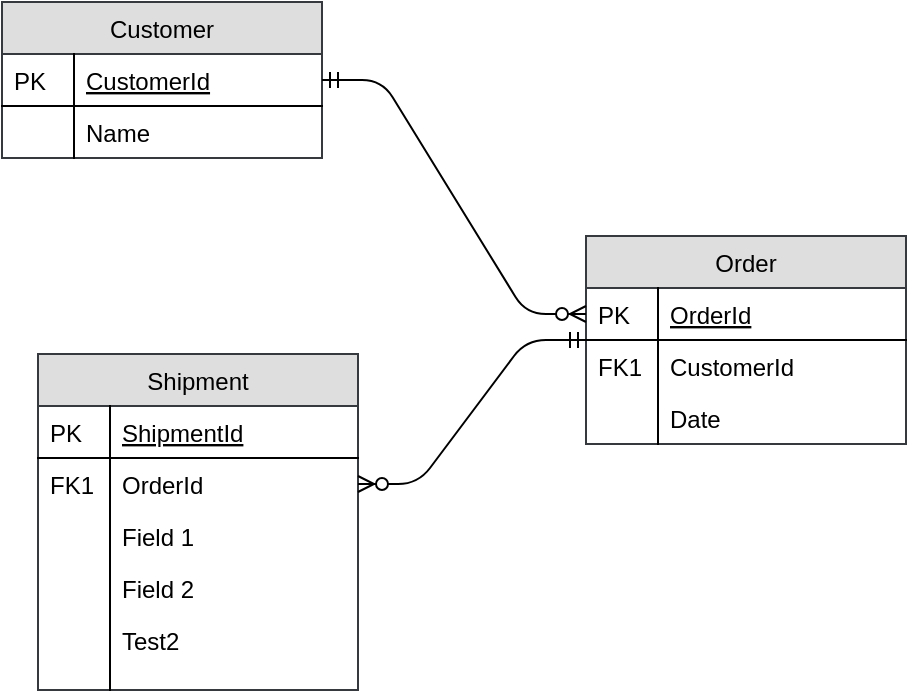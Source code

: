 <mxfile version="23.1.1" type="github" pages="2">
  <diagram id="0" name="Página-1">
    <mxGraphModel dx="1173" dy="1105" grid="1" gridSize="10" guides="1" tooltips="1" connect="1" arrows="1" fold="1" page="1" pageScale="1" pageWidth="826" pageHeight="1169" background="#ffffff" math="0" shadow="0">
      <root>
        <mxCell id="0" />
        <mxCell id="1" parent="0" />
        <mxCell id="39c1270dc46fbfdf-1" value="Customer" style="swimlane;fontStyle=0;childLayout=stackLayout;horizontal=1;startSize=26;fillColor=#DEDEDE;horizontalStack=0;resizeParent=1;resizeLast=0;collapsible=1;marginBottom=0;swimlaneFillColor=#ffffff;rounded=0;shadow=0;strokeWidth=1;strokeColor=#36393d;" parent="1" vertex="1">
          <mxGeometry x="98" y="68" width="160" height="78" as="geometry">
            <mxRectangle x="120" y="120" width="160" height="26" as="alternateBounds" />
          </mxGeometry>
        </mxCell>
        <mxCell id="39c1270dc46fbfdf-2" value="CustomerId" style="shape=partialRectangle;top=0;left=0;right=0;bottom=1;align=left;verticalAlign=top;fillColor=none;spacingLeft=40;spacingRight=4;overflow=hidden;rotatable=0;points=[[0,0.5],[1,0.5]];portConstraint=eastwest;dropTarget=0;rounded=0;shadow=0;strokeWidth=1;fontStyle=4" parent="39c1270dc46fbfdf-1" vertex="1">
          <mxGeometry y="26" width="160" height="26" as="geometry" />
        </mxCell>
        <mxCell id="39c1270dc46fbfdf-3" value="PK" style="shape=partialRectangle;top=0;left=0;bottom=0;fillColor=none;align=left;verticalAlign=top;spacingLeft=4;spacingRight=4;overflow=hidden;rotatable=0;points=[];portConstraint=eastwest;part=1;" parent="39c1270dc46fbfdf-2" vertex="1" connectable="0">
          <mxGeometry width="36" height="26" as="geometry" />
        </mxCell>
        <mxCell id="39c1270dc46fbfdf-4" value="Name" style="shape=partialRectangle;top=0;left=0;right=0;bottom=0;align=left;verticalAlign=top;fillColor=none;spacingLeft=40;spacingRight=4;overflow=hidden;rotatable=0;points=[[0,0.5],[1,0.5]];portConstraint=eastwest;dropTarget=0;rounded=0;shadow=0;strokeWidth=1;" parent="39c1270dc46fbfdf-1" vertex="1">
          <mxGeometry y="52" width="160" height="26" as="geometry" />
        </mxCell>
        <mxCell id="39c1270dc46fbfdf-5" value="" style="shape=partialRectangle;top=0;left=0;bottom=0;fillColor=none;align=left;verticalAlign=top;spacingLeft=4;spacingRight=4;overflow=hidden;rotatable=0;points=[];portConstraint=eastwest;part=1;" parent="39c1270dc46fbfdf-4" vertex="1" connectable="0">
          <mxGeometry width="36" height="26" as="geometry" />
        </mxCell>
        <mxCell id="39c1270dc46fbfdf-6" value="Order" style="swimlane;fontStyle=0;childLayout=stackLayout;horizontal=1;startSize=26;fillColor=#DEDEDE;horizontalStack=0;resizeParent=1;resizeLast=0;collapsible=1;marginBottom=0;swimlaneFillColor=#ffffff;rounded=0;shadow=0;strokeWidth=1;strokeColor=#36393d;" parent="1" vertex="1">
          <mxGeometry x="390" y="185" width="160" height="104" as="geometry">
            <mxRectangle x="360" y="120" width="160" height="26" as="alternateBounds" />
          </mxGeometry>
        </mxCell>
        <mxCell id="39c1270dc46fbfdf-7" value="OrderId" style="shape=partialRectangle;top=0;left=0;right=0;bottom=1;align=left;verticalAlign=top;fillColor=none;spacingLeft=40;spacingRight=4;overflow=hidden;rotatable=0;points=[[0,0.5],[1,0.5]];portConstraint=eastwest;dropTarget=0;rounded=0;shadow=0;strokeWidth=1;fontStyle=4" parent="39c1270dc46fbfdf-6" vertex="1">
          <mxGeometry y="26" width="160" height="26" as="geometry" />
        </mxCell>
        <mxCell id="39c1270dc46fbfdf-8" value="PK" style="shape=partialRectangle;top=0;left=0;bottom=0;fillColor=none;align=left;verticalAlign=top;spacingLeft=4;spacingRight=4;overflow=hidden;rotatable=0;points=[];portConstraint=eastwest;part=1;" parent="39c1270dc46fbfdf-7" vertex="1" connectable="0">
          <mxGeometry width="36" height="26" as="geometry" />
        </mxCell>
        <mxCell id="39c1270dc46fbfdf-9" value="CustomerId" style="shape=partialRectangle;top=0;left=0;right=0;bottom=0;align=left;verticalAlign=top;fillColor=none;spacingLeft=40;spacingRight=4;overflow=hidden;rotatable=0;points=[[0,0.5],[1,0.5]];portConstraint=eastwest;dropTarget=0;rounded=0;shadow=0;strokeWidth=1;" parent="39c1270dc46fbfdf-6" vertex="1">
          <mxGeometry y="52" width="160" height="26" as="geometry" />
        </mxCell>
        <mxCell id="39c1270dc46fbfdf-10" value="FK1" style="shape=partialRectangle;top=0;left=0;bottom=0;fillColor=none;align=left;verticalAlign=top;spacingLeft=4;spacingRight=4;overflow=hidden;rotatable=0;points=[];portConstraint=eastwest;part=1;" parent="39c1270dc46fbfdf-9" vertex="1" connectable="0">
          <mxGeometry width="36" height="26" as="geometry" />
        </mxCell>
        <mxCell id="39c1270dc46fbfdf-11" value="Date" style="shape=partialRectangle;top=0;left=0;right=0;bottom=0;align=left;verticalAlign=top;fillColor=none;spacingLeft=40;spacingRight=4;overflow=hidden;rotatable=0;points=[[0,0.5],[1,0.5]];portConstraint=eastwest;dropTarget=0;rounded=0;shadow=0;strokeWidth=1;" parent="39c1270dc46fbfdf-6" vertex="1">
          <mxGeometry y="78" width="160" height="26" as="geometry" />
        </mxCell>
        <mxCell id="39c1270dc46fbfdf-12" value="" style="shape=partialRectangle;top=0;left=0;bottom=0;fillColor=none;align=left;verticalAlign=top;spacingLeft=4;spacingRight=4;overflow=hidden;rotatable=0;points=[];portConstraint=eastwest;part=1;" parent="39c1270dc46fbfdf-11" vertex="1" connectable="0">
          <mxGeometry width="36" height="26" as="geometry" />
        </mxCell>
        <mxCell id="39c1270dc46fbfdf-13" value="" style="edgeStyle=entityRelationEdgeStyle;endArrow=ERzeroToMany;startArrow=ERmandOne;shadow=0;strokeWidth=1;" parent="1" source="39c1270dc46fbfdf-2" target="39c1270dc46fbfdf-7" edge="1">
          <mxGeometry width="100" height="100" relative="1" as="geometry">
            <mxPoint x="300" y="390" as="sourcePoint" />
            <mxPoint x="400" y="290" as="targetPoint" />
          </mxGeometry>
        </mxCell>
        <mxCell id="39c1270dc46fbfdf-14" value="Shipment" style="swimlane;fontStyle=0;childLayout=stackLayout;horizontal=1;startSize=26;fillColor=#DEDEDE;horizontalStack=0;resizeParent=1;resizeLast=0;collapsible=1;marginBottom=0;swimlaneFillColor=#ffffff;rounded=0;shadow=0;strokeWidth=1;strokeColor=#36393d;" parent="1" vertex="1">
          <mxGeometry x="116" y="244" width="160" height="168" as="geometry">
            <mxRectangle x="360" y="310" width="160" height="26" as="alternateBounds" />
          </mxGeometry>
        </mxCell>
        <mxCell id="39c1270dc46fbfdf-15" value="ShipmentId" style="shape=partialRectangle;top=0;left=0;right=0;bottom=1;align=left;verticalAlign=top;fillColor=none;spacingLeft=40;spacingRight=4;overflow=hidden;rotatable=0;points=[[0,0.5],[1,0.5]];portConstraint=eastwest;dropTarget=0;rounded=0;shadow=0;strokeWidth=1;fontStyle=4" parent="39c1270dc46fbfdf-14" vertex="1">
          <mxGeometry y="26" width="160" height="26" as="geometry" />
        </mxCell>
        <mxCell id="39c1270dc46fbfdf-16" value="PK" style="shape=partialRectangle;top=0;left=0;bottom=0;fillColor=none;align=left;verticalAlign=top;spacingLeft=4;spacingRight=4;overflow=hidden;rotatable=0;points=[];portConstraint=eastwest;part=1;" parent="39c1270dc46fbfdf-15" vertex="1" connectable="0">
          <mxGeometry width="36" height="26" as="geometry" />
        </mxCell>
        <mxCell id="39c1270dc46fbfdf-17" value="OrderId" style="shape=partialRectangle;top=0;left=0;right=0;bottom=0;align=left;verticalAlign=top;fillColor=none;spacingLeft=40;spacingRight=4;overflow=hidden;rotatable=0;points=[[0,0.5],[1,0.5]];portConstraint=eastwest;dropTarget=0;rounded=0;shadow=0;strokeWidth=1;" parent="39c1270dc46fbfdf-14" vertex="1">
          <mxGeometry y="52" width="160" height="26" as="geometry" />
        </mxCell>
        <mxCell id="39c1270dc46fbfdf-18" value="FK1" style="shape=partialRectangle;top=0;left=0;bottom=0;fillColor=none;align=left;verticalAlign=top;spacingLeft=4;spacingRight=4;overflow=hidden;rotatable=0;points=[];portConstraint=eastwest;part=1;" parent="39c1270dc46fbfdf-17" vertex="1" connectable="0">
          <mxGeometry width="36" height="26" as="geometry" />
        </mxCell>
        <mxCell id="39c1270dc46fbfdf-19" value="Field 1" style="shape=partialRectangle;top=0;left=0;right=0;bottom=0;align=left;verticalAlign=top;fillColor=none;spacingLeft=40;spacingRight=4;overflow=hidden;rotatable=0;points=[[0,0.5],[1,0.5]];portConstraint=eastwest;dropTarget=0;rounded=0;shadow=0;strokeWidth=1;" parent="39c1270dc46fbfdf-14" vertex="1">
          <mxGeometry y="78" width="160" height="26" as="geometry" />
        </mxCell>
        <mxCell id="39c1270dc46fbfdf-20" value="" style="shape=partialRectangle;top=0;left=0;bottom=0;fillColor=none;align=left;verticalAlign=top;spacingLeft=4;spacingRight=4;overflow=hidden;rotatable=0;points=[];portConstraint=eastwest;part=1;" parent="39c1270dc46fbfdf-19" vertex="1" connectable="0">
          <mxGeometry width="36" height="26" as="geometry" />
        </mxCell>
        <mxCell id="39c1270dc46fbfdf-53" value="Field 2" style="shape=partialRectangle;top=0;left=0;right=0;bottom=0;align=left;verticalAlign=top;fillColor=none;spacingLeft=40;spacingRight=4;overflow=hidden;rotatable=0;points=[[0,0.5],[1,0.5]];portConstraint=eastwest;dropTarget=0;rounded=0;shadow=0;strokeWidth=1;" parent="39c1270dc46fbfdf-14" vertex="1">
          <mxGeometry y="104" width="160" height="26" as="geometry" />
        </mxCell>
        <mxCell id="39c1270dc46fbfdf-54" value="" style="shape=partialRectangle;top=0;left=0;bottom=0;fillColor=none;align=left;verticalAlign=top;spacingLeft=4;spacingRight=4;overflow=hidden;rotatable=0;points=[];portConstraint=eastwest;part=1;" parent="39c1270dc46fbfdf-53" vertex="1" connectable="0">
          <mxGeometry width="36" height="26" as="geometry" />
        </mxCell>
        <mxCell id="6e64a9c96dd261fc-7" value="Test2" style="shape=partialRectangle;top=0;left=0;right=0;bottom=0;align=left;verticalAlign=top;fillColor=none;spacingLeft=40;spacingRight=4;overflow=hidden;rotatable=0;points=[[0,0.5],[1,0.5]];portConstraint=eastwest;dropTarget=0;rounded=0;shadow=0;strokeWidth=1;" parent="39c1270dc46fbfdf-14" vertex="1">
          <mxGeometry y="130" width="160" height="38" as="geometry" />
        </mxCell>
        <mxCell id="6e64a9c96dd261fc-8" value="" style="shape=partialRectangle;top=0;left=0;bottom=0;fillColor=none;align=left;verticalAlign=top;spacingLeft=4;spacingRight=4;overflow=hidden;rotatable=0;points=[];portConstraint=eastwest;part=1;" parent="6e64a9c96dd261fc-7" vertex="1" connectable="0">
          <mxGeometry width="36" height="38" as="geometry" />
        </mxCell>
        <mxCell id="39c1270dc46fbfdf-21" value="" style="edgeStyle=entityRelationEdgeStyle;endArrow=ERzeroToMany;startArrow=ERmandOne;shadow=0;strokeWidth=1;" parent="1" source="39c1270dc46fbfdf-6" target="39c1270dc46fbfdf-17" edge="1">
          <mxGeometry width="100" height="100" relative="1" as="geometry">
            <mxPoint x="400" y="182" as="sourcePoint" />
            <mxPoint x="320" y="169" as="targetPoint" />
          </mxGeometry>
        </mxCell>
      </root>
    </mxGraphModel>
  </diagram>
  <diagram id="D9KOZ9luQWAlihBMIR47" name="Página-2">
    <mxGraphModel dx="1098" dy="1300" grid="1" gridSize="10" guides="1" tooltips="1" connect="1" arrows="1" fold="1" page="1" pageScale="1" pageWidth="827" pageHeight="1169" math="0" shadow="0">
      <root>
        <mxCell id="0" />
        <mxCell id="1" parent="0" />
        <mxCell id="Anxl3NM_Q47MBTTc-A9p-16" style="edgeStyle=orthogonalEdgeStyle;rounded=0;orthogonalLoop=1;jettySize=auto;html=1;entryX=0;entryY=0.5;entryDx=0;entryDy=0;" edge="1" parent="1" source="Anxl3NM_Q47MBTTc-A9p-1" target="Anxl3NM_Q47MBTTc-A9p-2">
          <mxGeometry relative="1" as="geometry" />
        </mxCell>
        <mxCell id="Anxl3NM_Q47MBTTc-A9p-1" value="Salva este item:&lt;br&gt;&quot;item A&quot;" style="rounded=0;whiteSpace=wrap;html=1;fillColor=#d5e8d4;strokeColor=#82b366;" vertex="1" parent="1">
          <mxGeometry x="40" y="160" width="120" height="80" as="geometry" />
        </mxCell>
        <mxCell id="Anxl3NM_Q47MBTTc-A9p-17" style="edgeStyle=orthogonalEdgeStyle;rounded=0;orthogonalLoop=1;jettySize=auto;html=1;exitX=1;exitY=0.5;exitDx=0;exitDy=0;entryX=0.5;entryY=0;entryDx=0;entryDy=0;" edge="1" parent="1" source="Anxl3NM_Q47MBTTc-A9p-2" target="Anxl3NM_Q47MBTTc-A9p-3">
          <mxGeometry relative="1" as="geometry" />
        </mxCell>
        <mxCell id="Anxl3NM_Q47MBTTc-A9p-2" value="Usuário quer salvar &quot;item A&quot;. Usar função &quot;salva_item(item)&quot;" style="rounded=0;whiteSpace=wrap;html=1;" vertex="1" parent="1">
          <mxGeometry x="320" y="240" width="160" height="80" as="geometry" />
        </mxCell>
        <mxCell id="Anxl3NM_Q47MBTTc-A9p-18" style="edgeStyle=orthogonalEdgeStyle;rounded=0;orthogonalLoop=1;jettySize=auto;html=1;exitX=0.5;exitY=1;exitDx=0;exitDy=0;entryX=1;entryY=0.5;entryDx=0;entryDy=0;" edge="1" parent="1" source="Anxl3NM_Q47MBTTc-A9p-3" target="Anxl3NM_Q47MBTTc-A9p-4">
          <mxGeometry relative="1" as="geometry" />
        </mxCell>
        <mxCell id="Anxl3NM_Q47MBTTc-A9p-3" value="salva (item):&lt;br&gt;crud()&lt;br&gt;return ID-A" style="rounded=0;whiteSpace=wrap;html=1;" vertex="1" parent="1">
          <mxGeometry x="520" y="320" width="120" height="80" as="geometry" />
        </mxCell>
        <mxCell id="Anxl3NM_Q47MBTTc-A9p-19" style="edgeStyle=orthogonalEdgeStyle;rounded=0;orthogonalLoop=1;jettySize=auto;html=1;exitX=0;exitY=0.5;exitDx=0;exitDy=0;entryX=0.5;entryY=0;entryDx=0;entryDy=0;" edge="1" parent="1" source="Anxl3NM_Q47MBTTc-A9p-4" target="Anxl3NM_Q47MBTTc-A9p-5">
          <mxGeometry relative="1" as="geometry" />
        </mxCell>
        <mxCell id="Anxl3NM_Q47MBTTc-A9p-4" value="processa retorno" style="rounded=0;whiteSpace=wrap;html=1;" vertex="1" parent="1">
          <mxGeometry x="320" y="400" width="160" height="80" as="geometry" />
        </mxCell>
        <mxCell id="Anxl3NM_Q47MBTTc-A9p-5" value="&quot;Item salvo&quot;" style="rounded=0;whiteSpace=wrap;html=1;fillColor=#fff2cc;strokeColor=#d6b656;" vertex="1" parent="1">
          <mxGeometry x="160" y="480" width="120" height="80" as="geometry" />
        </mxCell>
        <mxCell id="Anxl3NM_Q47MBTTc-A9p-20" style="edgeStyle=orthogonalEdgeStyle;rounded=0;orthogonalLoop=1;jettySize=auto;html=1;exitX=1;exitY=0.5;exitDx=0;exitDy=0;entryX=0;entryY=0.5;entryDx=0;entryDy=0;" edge="1" parent="1" source="Anxl3NM_Q47MBTTc-A9p-6" target="Anxl3NM_Q47MBTTc-A9p-7">
          <mxGeometry relative="1" as="geometry" />
        </mxCell>
        <mxCell id="Anxl3NM_Q47MBTTc-A9p-6" value="Muda status para vendido" style="rounded=0;whiteSpace=wrap;html=1;fillColor=#d5e8d4;strokeColor=#82b366;" vertex="1" parent="1">
          <mxGeometry x="40" y="600" width="120" height="80" as="geometry" />
        </mxCell>
        <mxCell id="Anxl3NM_Q47MBTTc-A9p-21" style="edgeStyle=orthogonalEdgeStyle;rounded=0;orthogonalLoop=1;jettySize=auto;html=1;exitX=1;exitY=0.5;exitDx=0;exitDy=0;entryX=0.5;entryY=0;entryDx=0;entryDy=0;" edge="1" parent="1" source="Anxl3NM_Q47MBTTc-A9p-7" target="Anxl3NM_Q47MBTTc-A9p-8">
          <mxGeometry relative="1" as="geometry" />
        </mxCell>
        <mxCell id="Anxl3NM_Q47MBTTc-A9p-25" style="edgeStyle=orthogonalEdgeStyle;rounded=0;orthogonalLoop=1;jettySize=auto;html=1;exitX=0.5;exitY=1;exitDx=0;exitDy=0;entryX=1;entryY=0.5;entryDx=0;entryDy=0;fillColor=#f8cecc;strokeColor=#b85450;" edge="1" parent="1" source="Anxl3NM_Q47MBTTc-A9p-7" target="Anxl3NM_Q47MBTTc-A9p-24">
          <mxGeometry relative="1" as="geometry" />
        </mxCell>
        <mxCell id="Anxl3NM_Q47MBTTc-A9p-7" value="Usuário quer atualizar ID-A. Usar função &quot;atualiza_item(ID,item)&quot;" style="rounded=0;whiteSpace=wrap;html=1;" vertex="1" parent="1">
          <mxGeometry x="320" y="680" width="160" height="80" as="geometry" />
        </mxCell>
        <mxCell id="Anxl3NM_Q47MBTTc-A9p-22" style="edgeStyle=orthogonalEdgeStyle;rounded=0;orthogonalLoop=1;jettySize=auto;html=1;exitX=0.5;exitY=1;exitDx=0;exitDy=0;entryX=1;entryY=0.5;entryDx=0;entryDy=0;" edge="1" parent="1" source="Anxl3NM_Q47MBTTc-A9p-8" target="Anxl3NM_Q47MBTTc-A9p-9">
          <mxGeometry relative="1" as="geometry" />
        </mxCell>
        <mxCell id="Anxl3NM_Q47MBTTc-A9p-8" value="atualiza (id, item):&lt;br&gt;crud()&lt;br&gt;return True" style="rounded=0;whiteSpace=wrap;html=1;" vertex="1" parent="1">
          <mxGeometry x="520" y="840" width="120" height="80" as="geometry" />
        </mxCell>
        <mxCell id="Anxl3NM_Q47MBTTc-A9p-9" value="processa retorno" style="rounded=0;whiteSpace=wrap;html=1;" vertex="1" parent="1">
          <mxGeometry x="320" y="920" width="160" height="80" as="geometry" />
        </mxCell>
        <mxCell id="Anxl3NM_Q47MBTTc-A9p-10" value="&quot;Item atualizado para vendido&quot;" style="rounded=0;whiteSpace=wrap;html=1;fillColor=#fff2cc;strokeColor=#d6b656;" vertex="1" parent="1">
          <mxGeometry x="160" y="1000" width="120" height="80" as="geometry" />
        </mxCell>
        <mxCell id="Anxl3NM_Q47MBTTc-A9p-11" value="" style="endArrow=none;dashed=1;html=1;rounded=0;" edge="1" parent="1">
          <mxGeometry width="50" height="50" relative="1" as="geometry">
            <mxPoint x="300" y="1080" as="sourcePoint" />
            <mxPoint x="300" y="40" as="targetPoint" />
          </mxGeometry>
        </mxCell>
        <mxCell id="Anxl3NM_Q47MBTTc-A9p-12" value="" style="endArrow=none;dashed=1;html=1;rounded=0;" edge="1" parent="1">
          <mxGeometry width="50" height="50" relative="1" as="geometry">
            <mxPoint x="500" y="1080" as="sourcePoint" />
            <mxPoint x="500" y="40" as="targetPoint" />
          </mxGeometry>
        </mxCell>
        <mxCell id="Anxl3NM_Q47MBTTc-A9p-13" value="Interface de Chat com usuário" style="ellipse;whiteSpace=wrap;html=1;" vertex="1" parent="1">
          <mxGeometry x="60" width="180" height="110" as="geometry" />
        </mxCell>
        <mxCell id="Anxl3NM_Q47MBTTc-A9p-14" value="Chatgpt" style="ellipse;whiteSpace=wrap;html=1;" vertex="1" parent="1">
          <mxGeometry x="310" width="180" height="110" as="geometry" />
        </mxCell>
        <mxCell id="Anxl3NM_Q47MBTTc-A9p-15" value="Backend" style="ellipse;whiteSpace=wrap;html=1;" vertex="1" parent="1">
          <mxGeometry x="520" width="180" height="110" as="geometry" />
        </mxCell>
        <mxCell id="Anxl3NM_Q47MBTTc-A9p-23" style="edgeStyle=orthogonalEdgeStyle;rounded=0;orthogonalLoop=1;jettySize=auto;html=1;exitX=0;exitY=0.5;exitDx=0;exitDy=0;entryX=0.436;entryY=-0.008;entryDx=0;entryDy=0;entryPerimeter=0;" edge="1" parent="1" source="Anxl3NM_Q47MBTTc-A9p-9" target="Anxl3NM_Q47MBTTc-A9p-10">
          <mxGeometry relative="1" as="geometry" />
        </mxCell>
        <mxCell id="Anxl3NM_Q47MBTTc-A9p-24" value="&quot;Item atualizado para vendido&quot;" style="rounded=0;whiteSpace=wrap;html=1;fillColor=#f8cecc;strokeColor=#b85450;" vertex="1" parent="1">
          <mxGeometry x="160" y="800" width="120" height="80" as="geometry" />
        </mxCell>
        <mxCell id="Anxl3NM_Q47MBTTc-A9p-27" value="" style="verticalLabelPosition=bottom;verticalAlign=top;html=1;shape=mxgraph.basic.tick;fillColor=#d5e8d4;strokeColor=#82b366;" vertex="1" parent="1">
          <mxGeometry x="100" y="1020" width="50" height="40" as="geometry" />
        </mxCell>
        <mxCell id="Anxl3NM_Q47MBTTc-A9p-28" value="" style="verticalLabelPosition=bottom;verticalAlign=top;html=1;shape=mxgraph.basic.x;fillColor=#f8cecc;strokeColor=#b85450;" vertex="1" parent="1">
          <mxGeometry x="100" y="815" width="50" height="50" as="geometry" />
        </mxCell>
      </root>
    </mxGraphModel>
  </diagram>
</mxfile>
